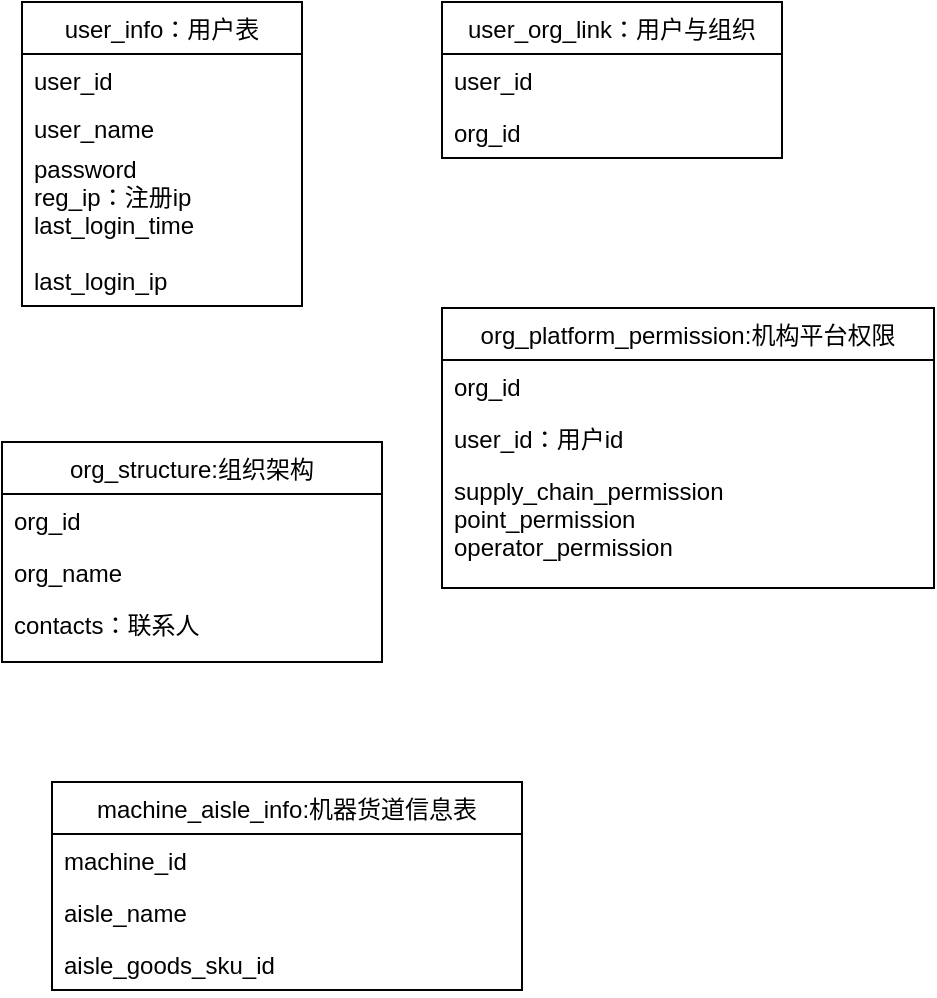 <mxfile version="13.7.5" type="github">
  <diagram id="RhvpyXIisE1SJZZDRzd2" name="Page-1">
    <mxGraphModel dx="1038" dy="548" grid="1" gridSize="10" guides="1" tooltips="1" connect="1" arrows="1" fold="1" page="1" pageScale="1" pageWidth="827" pageHeight="1169" math="0" shadow="0">
      <root>
        <mxCell id="0" />
        <mxCell id="1" parent="0" />
        <mxCell id="iiy1RULLmUFqsu0_IX2a-14" value="org_platform_permission:机构平台权限" style="swimlane;fontStyle=0;childLayout=stackLayout;horizontal=1;startSize=26;fillColor=none;horizontalStack=0;resizeParent=1;resizeParentMax=0;resizeLast=0;collapsible=1;marginBottom=0;" parent="1" vertex="1">
          <mxGeometry x="240" y="173" width="246" height="140" as="geometry" />
        </mxCell>
        <mxCell id="iiy1RULLmUFqsu0_IX2a-15" value="org_id" style="text;strokeColor=none;fillColor=none;align=left;verticalAlign=top;spacingLeft=4;spacingRight=4;overflow=hidden;rotatable=0;points=[[0,0.5],[1,0.5]];portConstraint=eastwest;" parent="iiy1RULLmUFqsu0_IX2a-14" vertex="1">
          <mxGeometry y="26" width="246" height="26" as="geometry" />
        </mxCell>
        <mxCell id="iiy1RULLmUFqsu0_IX2a-16" value="user_id：用户id&#xa;" style="text;strokeColor=none;fillColor=none;align=left;verticalAlign=top;spacingLeft=4;spacingRight=4;overflow=hidden;rotatable=0;points=[[0,0.5],[1,0.5]];portConstraint=eastwest;" parent="iiy1RULLmUFqsu0_IX2a-14" vertex="1">
          <mxGeometry y="52" width="246" height="26" as="geometry" />
        </mxCell>
        <mxCell id="iiy1RULLmUFqsu0_IX2a-17" value="supply_chain_permission&#xa;point_permission&#xa;operator_permission" style="text;strokeColor=none;fillColor=none;align=left;verticalAlign=top;spacingLeft=4;spacingRight=4;overflow=hidden;rotatable=0;points=[[0,0.5],[1,0.5]];portConstraint=eastwest;" parent="iiy1RULLmUFqsu0_IX2a-14" vertex="1">
          <mxGeometry y="78" width="246" height="62" as="geometry" />
        </mxCell>
        <mxCell id="iiy1RULLmUFqsu0_IX2a-18" value="user_info：用户表" style="swimlane;fontStyle=0;childLayout=stackLayout;horizontal=1;startSize=26;fillColor=none;horizontalStack=0;resizeParent=1;resizeParentMax=0;resizeLast=0;collapsible=1;marginBottom=0;" parent="1" vertex="1">
          <mxGeometry x="30" y="20" width="140" height="152" as="geometry" />
        </mxCell>
        <mxCell id="iiy1RULLmUFqsu0_IX2a-19" value="user_id" style="text;strokeColor=none;fillColor=none;align=left;verticalAlign=top;spacingLeft=4;spacingRight=4;overflow=hidden;rotatable=0;points=[[0,0.5],[1,0.5]];portConstraint=eastwest;" parent="iiy1RULLmUFqsu0_IX2a-18" vertex="1">
          <mxGeometry y="26" width="140" height="24" as="geometry" />
        </mxCell>
        <mxCell id="iiy1RULLmUFqsu0_IX2a-20" value="user_name" style="text;strokeColor=none;fillColor=none;align=left;verticalAlign=top;spacingLeft=4;spacingRight=4;overflow=hidden;rotatable=0;points=[[0,0.5],[1,0.5]];portConstraint=eastwest;" parent="iiy1RULLmUFqsu0_IX2a-18" vertex="1">
          <mxGeometry y="50" width="140" height="20" as="geometry" />
        </mxCell>
        <mxCell id="iiy1RULLmUFqsu0_IX2a-21" value="password&#xa;reg_ip：注册ip&#xa;last_login_time&#xa;&#xa;last_login_ip&#xa;&#xa;" style="text;strokeColor=none;fillColor=none;align=left;verticalAlign=top;spacingLeft=4;spacingRight=4;overflow=hidden;rotatable=0;points=[[0,0.5],[1,0.5]];portConstraint=eastwest;" parent="iiy1RULLmUFqsu0_IX2a-18" vertex="1">
          <mxGeometry y="70" width="140" height="82" as="geometry" />
        </mxCell>
        <mxCell id="iiy1RULLmUFqsu0_IX2a-10" value="org_structure:组织架构" style="swimlane;fontStyle=0;childLayout=stackLayout;horizontal=1;startSize=26;fillColor=none;horizontalStack=0;resizeParent=1;resizeParentMax=0;resizeLast=0;collapsible=1;marginBottom=0;" parent="1" vertex="1">
          <mxGeometry x="20" y="240" width="190" height="110" as="geometry" />
        </mxCell>
        <mxCell id="iiy1RULLmUFqsu0_IX2a-11" value="org_id" style="text;strokeColor=none;fillColor=none;align=left;verticalAlign=top;spacingLeft=4;spacingRight=4;overflow=hidden;rotatable=0;points=[[0,0.5],[1,0.5]];portConstraint=eastwest;" parent="iiy1RULLmUFqsu0_IX2a-10" vertex="1">
          <mxGeometry y="26" width="190" height="26" as="geometry" />
        </mxCell>
        <mxCell id="iiy1RULLmUFqsu0_IX2a-12" value="org_name" style="text;strokeColor=none;fillColor=none;align=left;verticalAlign=top;spacingLeft=4;spacingRight=4;overflow=hidden;rotatable=0;points=[[0,0.5],[1,0.5]];portConstraint=eastwest;" parent="iiy1RULLmUFqsu0_IX2a-10" vertex="1">
          <mxGeometry y="52" width="190" height="26" as="geometry" />
        </mxCell>
        <mxCell id="iiy1RULLmUFqsu0_IX2a-13" value="contacts：联系人" style="text;strokeColor=none;fillColor=none;align=left;verticalAlign=top;spacingLeft=4;spacingRight=4;overflow=hidden;rotatable=0;points=[[0,0.5],[1,0.5]];portConstraint=eastwest;" parent="iiy1RULLmUFqsu0_IX2a-10" vertex="1">
          <mxGeometry y="78" width="190" height="32" as="geometry" />
        </mxCell>
        <mxCell id="iiy1RULLmUFqsu0_IX2a-23" value="user_org_link：用户与组织" style="swimlane;fontStyle=0;childLayout=stackLayout;horizontal=1;startSize=26;fillColor=none;horizontalStack=0;resizeParent=1;resizeParentMax=0;resizeLast=0;collapsible=1;marginBottom=0;" parent="1" vertex="1">
          <mxGeometry x="240" y="20" width="170" height="78" as="geometry" />
        </mxCell>
        <mxCell id="iiy1RULLmUFqsu0_IX2a-24" value="user_id" style="text;strokeColor=none;fillColor=none;align=left;verticalAlign=top;spacingLeft=4;spacingRight=4;overflow=hidden;rotatable=0;points=[[0,0.5],[1,0.5]];portConstraint=eastwest;" parent="iiy1RULLmUFqsu0_IX2a-23" vertex="1">
          <mxGeometry y="26" width="170" height="26" as="geometry" />
        </mxCell>
        <mxCell id="iiy1RULLmUFqsu0_IX2a-25" value="org_id" style="text;strokeColor=none;fillColor=none;align=left;verticalAlign=top;spacingLeft=4;spacingRight=4;overflow=hidden;rotatable=0;points=[[0,0.5],[1,0.5]];portConstraint=eastwest;" parent="iiy1RULLmUFqsu0_IX2a-23" vertex="1">
          <mxGeometry y="52" width="170" height="26" as="geometry" />
        </mxCell>
        <mxCell id="iEZFx0HmDw8pWcYUX7GL-1" value="machine_aisle_info:机器货道信息表" style="swimlane;fontStyle=0;childLayout=stackLayout;horizontal=1;startSize=26;fillColor=none;horizontalStack=0;resizeParent=1;resizeParentMax=0;resizeLast=0;collapsible=1;marginBottom=0;" vertex="1" parent="1">
          <mxGeometry x="45" y="410" width="235" height="104" as="geometry" />
        </mxCell>
        <mxCell id="iEZFx0HmDw8pWcYUX7GL-2" value="machine_id" style="text;strokeColor=none;fillColor=none;align=left;verticalAlign=top;spacingLeft=4;spacingRight=4;overflow=hidden;rotatable=0;points=[[0,0.5],[1,0.5]];portConstraint=eastwest;" vertex="1" parent="iEZFx0HmDw8pWcYUX7GL-1">
          <mxGeometry y="26" width="235" height="26" as="geometry" />
        </mxCell>
        <mxCell id="iEZFx0HmDw8pWcYUX7GL-3" value="aisle_name" style="text;strokeColor=none;fillColor=none;align=left;verticalAlign=top;spacingLeft=4;spacingRight=4;overflow=hidden;rotatable=0;points=[[0,0.5],[1,0.5]];portConstraint=eastwest;" vertex="1" parent="iEZFx0HmDw8pWcYUX7GL-1">
          <mxGeometry y="52" width="235" height="26" as="geometry" />
        </mxCell>
        <mxCell id="iEZFx0HmDw8pWcYUX7GL-4" value="aisle_goods_sku_id" style="text;strokeColor=none;fillColor=none;align=left;verticalAlign=top;spacingLeft=4;spacingRight=4;overflow=hidden;rotatable=0;points=[[0,0.5],[1,0.5]];portConstraint=eastwest;" vertex="1" parent="iEZFx0HmDw8pWcYUX7GL-1">
          <mxGeometry y="78" width="235" height="26" as="geometry" />
        </mxCell>
      </root>
    </mxGraphModel>
  </diagram>
</mxfile>
